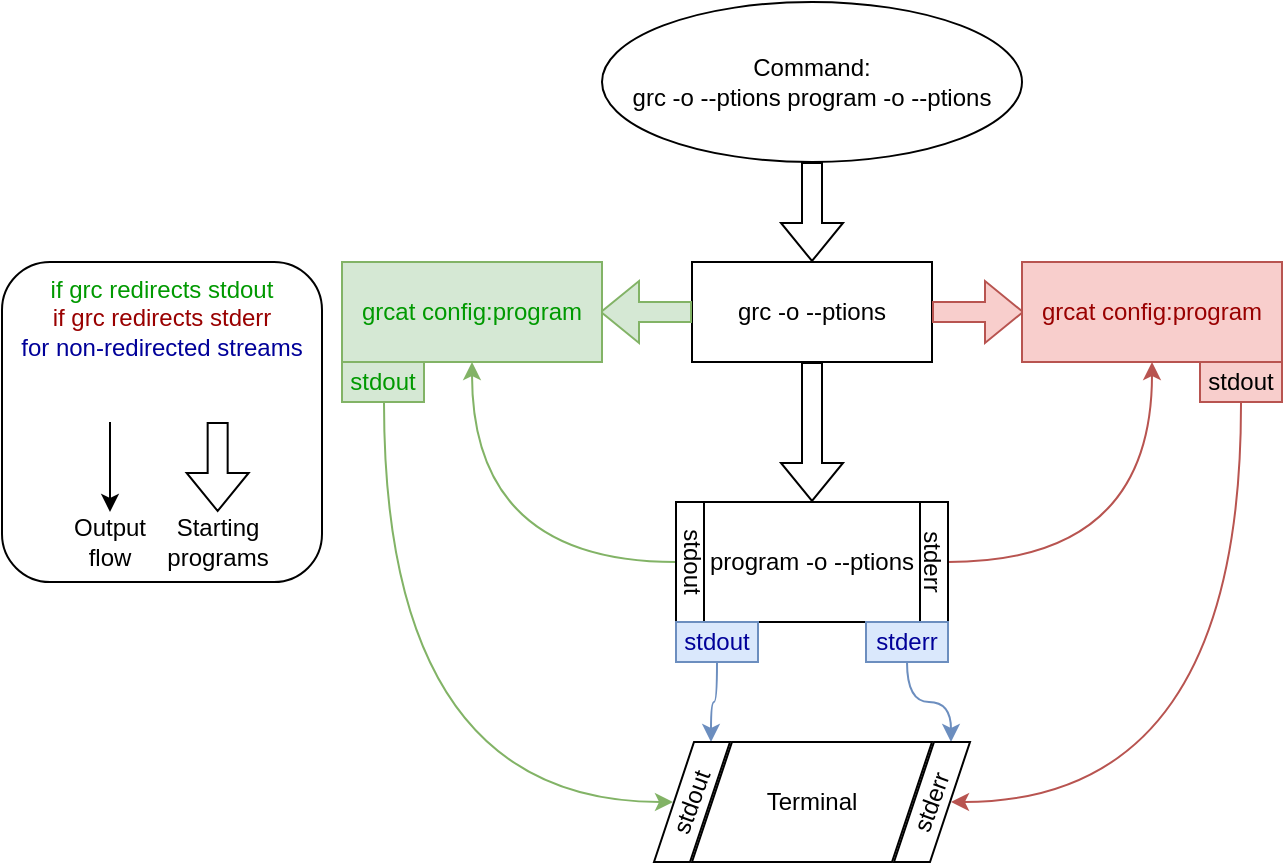 <mxfile version="26.2.15">
  <diagram name="Seite-1" id="01_Xr9nUUL20U0b2GzJT">
    <mxGraphModel dx="971" dy="575" grid="0" gridSize="10" guides="1" tooltips="1" connect="1" arrows="1" fold="1" page="1" pageScale="1" pageWidth="827" pageHeight="500" background="#FFFFFF" math="0" shadow="0">
      <root>
        <mxCell id="0" />
        <mxCell id="1" parent="0" />
        <mxCell id="JcNnAGVts7ezAQgbqaAv-1" value="Command:&lt;br&gt;grc -o --ptions program -o --ptions" style="ellipse;whiteSpace=wrap;html=1;" parent="1" vertex="1">
          <mxGeometry x="309" y="20" width="210" height="80" as="geometry" />
        </mxCell>
        <mxCell id="JcNnAGVts7ezAQgbqaAv-10" value="" style="shape=flexArrow;endArrow=classic;html=1;rounded=0;exitX=0.5;exitY=1;exitDx=0;exitDy=0;" parent="1" source="JcNnAGVts7ezAQgbqaAv-1" target="JcNnAGVts7ezAQgbqaAv-12" edge="1">
          <mxGeometry width="50" height="50" relative="1" as="geometry">
            <mxPoint x="460" y="220" as="sourcePoint" />
            <mxPoint x="414" y="150" as="targetPoint" />
          </mxGeometry>
        </mxCell>
        <mxCell id="JcNnAGVts7ezAQgbqaAv-12" value="grc&lt;span style=&quot;background-color: transparent; color: light-dark(rgb(0, 0, 0), rgb(255, 255, 255));&quot;&gt;&amp;nbsp;-o --ptions&lt;/span&gt;" style="rounded=0;whiteSpace=wrap;html=1;verticalAlign=middle;spacing=2;" parent="1" vertex="1">
          <mxGeometry x="354" y="150" width="120" height="50" as="geometry" />
        </mxCell>
        <mxCell id="JcNnAGVts7ezAQgbqaAv-25" value="" style="shape=flexArrow;endArrow=classic;html=1;rounded=0;exitX=1;exitY=0.5;exitDx=0;exitDy=0;fillColor=#f8cecc;strokeColor=#b85450;" parent="1" source="JcNnAGVts7ezAQgbqaAv-12" edge="1">
          <mxGeometry width="50" height="50" relative="1" as="geometry">
            <mxPoint x="504" y="160" as="sourcePoint" />
            <mxPoint x="520" y="175" as="targetPoint" />
          </mxGeometry>
        </mxCell>
        <mxCell id="JcNnAGVts7ezAQgbqaAv-27" value="" style="shape=flexArrow;endArrow=classic;html=1;rounded=0;exitX=0;exitY=0.5;exitDx=0;exitDy=0;fillColor=#d5e8d4;strokeColor=#82b366;" parent="1" source="JcNnAGVts7ezAQgbqaAv-12" edge="1">
          <mxGeometry width="50" height="50" relative="1" as="geometry">
            <mxPoint x="300" y="205" as="sourcePoint" />
            <mxPoint x="308" y="175" as="targetPoint" />
          </mxGeometry>
        </mxCell>
        <mxCell id="Q0sO79nEaUBfTDK4ofpC-3" value="&lt;font style=&quot;color: rgb(0, 153, 0);&quot;&gt;grcat config:program&lt;/font&gt;" style="rounded=0;whiteSpace=wrap;html=1;verticalAlign=middle;spacing=2;fillColor=#d5e8d4;strokeColor=#82b366;" parent="1" vertex="1">
          <mxGeometry x="179" y="150" width="130" height="50" as="geometry" />
        </mxCell>
        <mxCell id="Q0sO79nEaUBfTDK4ofpC-4" value="grcat config:program" style="rounded=0;whiteSpace=wrap;html=1;verticalAlign=middle;spacing=2;fillColor=#f8cecc;strokeColor=#b85450;fontColor=#990000;" parent="1" vertex="1">
          <mxGeometry x="519" y="150" width="130" height="50" as="geometry" />
        </mxCell>
        <mxCell id="Q0sO79nEaUBfTDK4ofpC-5" value="" style="shape=flexArrow;endArrow=classic;html=1;rounded=0;exitX=0.5;exitY=1;exitDx=0;exitDy=0;" parent="1" edge="1">
          <mxGeometry width="50" height="50" relative="1" as="geometry">
            <mxPoint x="414" y="200" as="sourcePoint" />
            <mxPoint x="414" y="270" as="targetPoint" />
          </mxGeometry>
        </mxCell>
        <mxCell id="Q0sO79nEaUBfTDK4ofpC-15" style="edgeStyle=orthogonalEdgeStyle;rounded=0;orthogonalLoop=1;jettySize=auto;html=1;exitX=0;exitY=0.5;exitDx=0;exitDy=0;curved=1;strokeColor=#82b366;flowAnimation=0;shadow=0;fillColor=#d5e8d4;" parent="1" source="Q0sO79nEaUBfTDK4ofpC-12" target="Q0sO79nEaUBfTDK4ofpC-3" edge="1">
          <mxGeometry relative="1" as="geometry" />
        </mxCell>
        <mxCell id="Q0sO79nEaUBfTDK4ofpC-16" style="edgeStyle=orthogonalEdgeStyle;rounded=0;orthogonalLoop=1;jettySize=auto;html=1;exitX=1;exitY=0.5;exitDx=0;exitDy=0;curved=1;fillColor=#f8cecc;strokeColor=#b85450;" parent="1" source="Q0sO79nEaUBfTDK4ofpC-12" target="Q0sO79nEaUBfTDK4ofpC-4" edge="1">
          <mxGeometry relative="1" as="geometry" />
        </mxCell>
        <mxCell id="Q0sO79nEaUBfTDK4ofpC-12" value="program -o --ptions" style="shape=process;whiteSpace=wrap;html=1;backgroundOutline=1;size=0.103;" parent="1" vertex="1">
          <mxGeometry x="346" y="270" width="136" height="60" as="geometry" />
        </mxCell>
        <mxCell id="Q0sO79nEaUBfTDK4ofpC-18" value="stdout" style="text;html=1;align=center;verticalAlign=middle;whiteSpace=wrap;rounded=0;rotation=90;" parent="1" vertex="1">
          <mxGeometry x="324" y="285" width="60" height="30" as="geometry" />
        </mxCell>
        <mxCell id="Q0sO79nEaUBfTDK4ofpC-19" value="stderr" style="text;html=1;align=center;verticalAlign=middle;whiteSpace=wrap;rounded=0;rotation=90;" parent="1" vertex="1">
          <mxGeometry x="444" y="285" width="60" height="30" as="geometry" />
        </mxCell>
        <mxCell id="Q0sO79nEaUBfTDK4ofpC-26" value="Terminal" style="shape=parallelogram;perimeter=parallelogramPerimeter;whiteSpace=wrap;html=1;fixedSize=1;" parent="1" vertex="1">
          <mxGeometry x="354" y="390" width="120" height="60" as="geometry" />
        </mxCell>
        <mxCell id="Q0sO79nEaUBfTDK4ofpC-36" style="edgeStyle=elbowEdgeStyle;rounded=0;orthogonalLoop=1;jettySize=auto;html=1;exitX=0.5;exitY=1;exitDx=0;exitDy=0;curved=1;fillColor=#d5e8d4;strokeColor=#82b366;" parent="1" target="Q0sO79nEaUBfTDK4ofpC-40" edge="1">
          <mxGeometry relative="1" as="geometry">
            <mxPoint x="200" y="220.5" as="sourcePoint" />
            <mxPoint x="330" y="420" as="targetPoint" />
            <Array as="points">
              <mxPoint x="200" y="310" />
            </Array>
          </mxGeometry>
        </mxCell>
        <mxCell id="Q0sO79nEaUBfTDK4ofpC-27" value="&lt;font style=&quot;color: rgb(0, 153, 0);&quot;&gt;stdout&lt;/font&gt;" style="rounded=0;whiteSpace=wrap;html=1;fillColor=#d5e8d4;strokeColor=#82b366;" parent="1" vertex="1">
          <mxGeometry x="179" y="200" width="41" height="20" as="geometry" />
        </mxCell>
        <mxCell id="Q0sO79nEaUBfTDK4ofpC-37" style="edgeStyle=elbowEdgeStyle;rounded=0;orthogonalLoop=1;jettySize=auto;html=1;exitX=0.5;exitY=1;exitDx=0;exitDy=0;curved=1;fillColor=#f8cecc;strokeColor=#b85450;" parent="1" source="Q0sO79nEaUBfTDK4ofpC-28" target="Q0sO79nEaUBfTDK4ofpC-39" edge="1">
          <mxGeometry relative="1" as="geometry">
            <mxPoint x="500" y="420" as="targetPoint" />
            <Array as="points">
              <mxPoint x="629" y="300" />
            </Array>
          </mxGeometry>
        </mxCell>
        <mxCell id="Q0sO79nEaUBfTDK4ofpC-28" value="stdout" style="rounded=0;whiteSpace=wrap;html=1;fillColor=#f8cecc;strokeColor=#b85450;" parent="1" vertex="1">
          <mxGeometry x="608" y="200" width="41" height="20" as="geometry" />
        </mxCell>
        <mxCell id="Q0sO79nEaUBfTDK4ofpC-31" style="edgeStyle=orthogonalEdgeStyle;rounded=0;orthogonalLoop=1;jettySize=auto;html=1;exitX=0.5;exitY=1;exitDx=0;exitDy=0;entryX=0.75;entryY=0;entryDx=0;entryDy=0;curved=1;fillColor=#dae8fc;strokeColor=#6c8ebf;" parent="1" source="Q0sO79nEaUBfTDK4ofpC-29" target="Q0sO79nEaUBfTDK4ofpC-40" edge="1">
          <mxGeometry relative="1" as="geometry" />
        </mxCell>
        <mxCell id="Q0sO79nEaUBfTDK4ofpC-29" value="stdout" style="rounded=0;whiteSpace=wrap;html=1;fillColor=#dae8fc;strokeColor=#6c8ebf;fontColor=#000099;" parent="1" vertex="1">
          <mxGeometry x="346" y="330" width="41" height="20" as="geometry" />
        </mxCell>
        <mxCell id="Q0sO79nEaUBfTDK4ofpC-32" style="edgeStyle=orthogonalEdgeStyle;rounded=0;orthogonalLoop=1;jettySize=auto;html=1;exitX=0.5;exitY=1;exitDx=0;exitDy=0;entryX=0.75;entryY=0;entryDx=0;entryDy=0;curved=1;fillColor=#dae8fc;strokeColor=#6c8ebf;" parent="1" source="Q0sO79nEaUBfTDK4ofpC-30" target="Q0sO79nEaUBfTDK4ofpC-39" edge="1">
          <mxGeometry relative="1" as="geometry" />
        </mxCell>
        <mxCell id="Q0sO79nEaUBfTDK4ofpC-30" value="stderr" style="rounded=0;whiteSpace=wrap;html=1;fillColor=#dae8fc;strokeColor=#6c8ebf;fontColor=#000099;" parent="1" vertex="1">
          <mxGeometry x="441" y="330" width="41" height="20" as="geometry" />
        </mxCell>
        <mxCell id="Q0sO79nEaUBfTDK4ofpC-39" value="" style="shape=parallelogram;perimeter=parallelogramPerimeter;whiteSpace=wrap;html=1;fixedSize=1;" parent="1" vertex="1">
          <mxGeometry x="455" y="390" width="38" height="60" as="geometry" />
        </mxCell>
        <mxCell id="Q0sO79nEaUBfTDK4ofpC-40" value="" style="shape=parallelogram;perimeter=parallelogramPerimeter;whiteSpace=wrap;html=1;fixedSize=1;" parent="1" vertex="1">
          <mxGeometry x="335" y="390" width="38" height="60" as="geometry" />
        </mxCell>
        <mxCell id="Q0sO79nEaUBfTDK4ofpC-42" value="stdout" style="text;html=1;align=center;verticalAlign=middle;whiteSpace=wrap;rounded=0;rotation=-70;" parent="1" vertex="1">
          <mxGeometry x="324" y="412.5" width="60" height="15" as="geometry" />
        </mxCell>
        <mxCell id="Q0sO79nEaUBfTDK4ofpC-43" value="stderr" style="text;html=1;align=center;verticalAlign=middle;whiteSpace=wrap;rounded=0;rotation=-70;" parent="1" vertex="1">
          <mxGeometry x="444" y="412.5" width="60" height="15" as="geometry" />
        </mxCell>
        <mxCell id="Q0sO79nEaUBfTDK4ofpC-45" value="&lt;div&gt;&lt;span style=&quot;background-color: transparent;&quot;&gt;&lt;font style=&quot;color: rgb(0, 153, 0);&quot;&gt;if grc redirects stdout&lt;/font&gt;&lt;/span&gt;&lt;/div&gt;&lt;font style=&quot;color: rgb(153, 0, 0);&quot;&gt;&lt;font style=&quot;&quot;&gt;if grc redirects stderr&lt;/font&gt;&lt;br&gt;&lt;/font&gt;&lt;font style=&quot;color: light-dark(rgb(0, 0, 153), rgb(237, 237, 237));&quot;&gt;for non-redirected streams&lt;/font&gt;" style="rounded=1;whiteSpace=wrap;html=1;verticalAlign=top;connectable=0;" parent="1" vertex="1">
          <mxGeometry x="9" y="150" width="160" height="160" as="geometry" />
        </mxCell>
        <mxCell id="24TiNxDR8CwbelRkx866-1" value="" style="shape=flexArrow;endArrow=classic;html=1;rounded=0;" edge="1" parent="1">
          <mxGeometry width="50" height="50" relative="1" as="geometry">
            <mxPoint x="116.83" y="230" as="sourcePoint" />
            <mxPoint x="116.83" y="275" as="targetPoint" />
          </mxGeometry>
        </mxCell>
        <mxCell id="24TiNxDR8CwbelRkx866-5" value="" style="endArrow=classic;html=1;rounded=0;" edge="1" parent="1">
          <mxGeometry width="50" height="50" relative="1" as="geometry">
            <mxPoint x="63" y="230" as="sourcePoint" />
            <mxPoint x="63" y="275" as="targetPoint" />
          </mxGeometry>
        </mxCell>
        <mxCell id="24TiNxDR8CwbelRkx866-12" value="Starting programs" style="text;html=1;align=center;verticalAlign=middle;whiteSpace=wrap;rounded=0;" vertex="1" parent="1">
          <mxGeometry x="87" y="275" width="60" height="30" as="geometry" />
        </mxCell>
        <mxCell id="24TiNxDR8CwbelRkx866-13" value="Output flow" style="text;html=1;align=center;verticalAlign=middle;whiteSpace=wrap;rounded=0;" vertex="1" parent="1">
          <mxGeometry x="33" y="275" width="60" height="30" as="geometry" />
        </mxCell>
      </root>
    </mxGraphModel>
  </diagram>
</mxfile>
